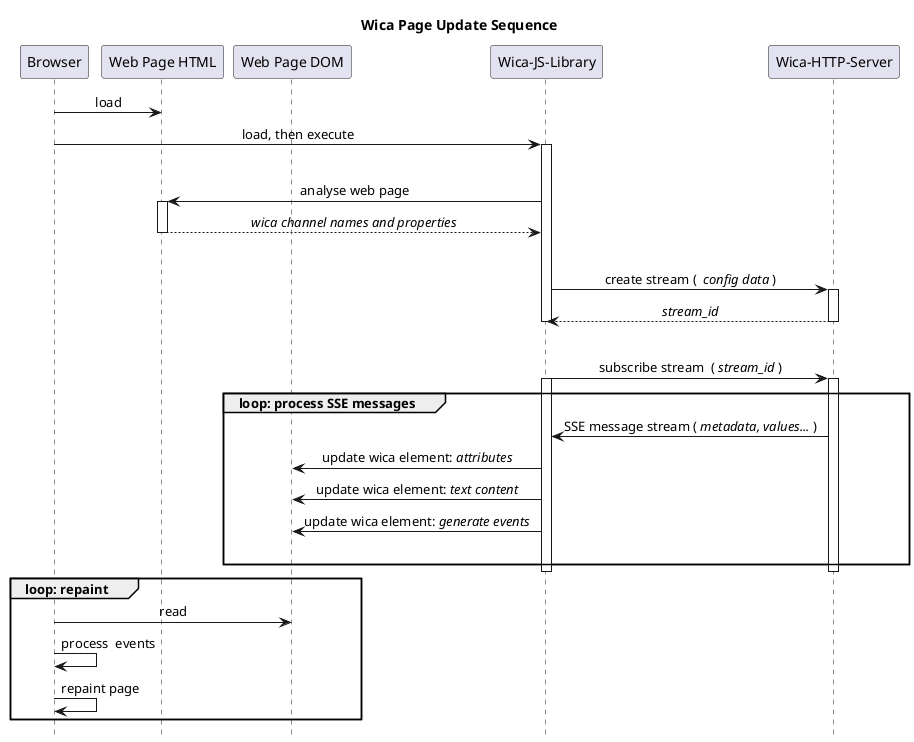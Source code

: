 ' This is a Plant UML Sequence Diagram that illustrates the basic Wica Page Update Sequence.
' See here: http://plantuml.com/sequence-diagram for further information.
@startuml

participant "Browser"
participant "Web Page HTML"
participant "Web Page DOM"
participant "Wica-JS-Library"
participant "Wica-HTTP-Server"

title Wica Page Update Sequence
hide footbox
skinparam sequenceMessageAlign center

"Browser" -> "Web Page HTML" : load
"Browser" -> "Wica-JS-Library" : load, then execute
|||
activate "Wica-JS-Library"
"Wica-JS-Library" -> "Web Page HTML"  : analyse web page
activate "Web Page HTML"
return // wica channel names and properties//
|||
"Wica-JS-Library" -> "Wica-HTTP-Server" : create stream ( // config data// )
activate "Wica-HTTP-Server"
return //stream_id//
deactivate "Wica-JS-Library"
|||
"Wica-JS-Library" -> "Wica-HTTP-Server" : subscribe stream  ( //stream_id// )
activate "Wica-JS-Library"
activate "Wica-HTTP-Server"
group loop: process SSE messages
    "Wica-HTTP-Server" -> "Wica-JS-Library" : SSE message stream ( //metadata, values...// )
    "Wica-JS-Library" -> "Web Page DOM" : update wica element: //attributes//
    "Wica-JS-Library" -> "Web Page DOM" : update wica element: //text content//
    "Wica-JS-Library" -> "Web Page DOM" : update wica element: //generate events//
|||
end
deactivate "Wica-JS-Library"
deactivate "Wica-HTTP-Server"

group loop: repaint
    "Browser" -> "Web Page DOM" : read
    "Browser" -> "Browser" : process  events
    "Browser" -> "Browser" : repaint page
end

@enduml
